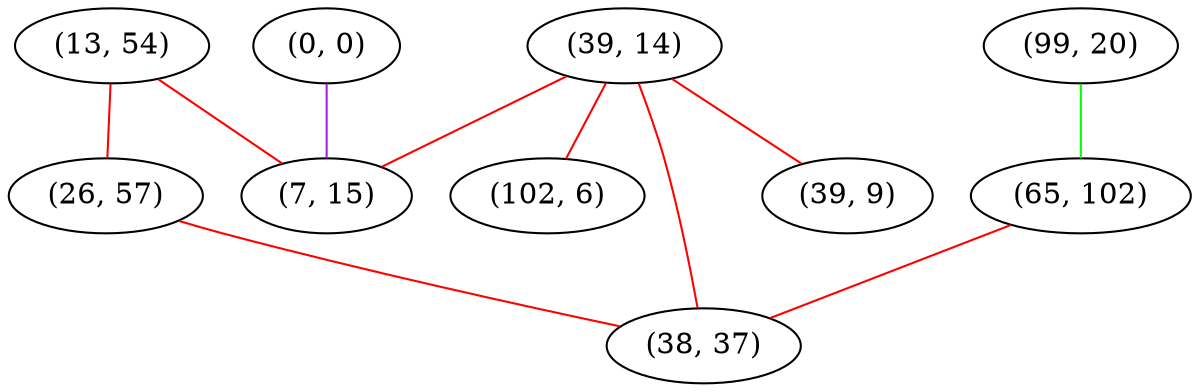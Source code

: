 graph "" {
"(13, 54)";
"(39, 14)";
"(0, 0)";
"(7, 15)";
"(102, 6)";
"(99, 20)";
"(65, 102)";
"(26, 57)";
"(38, 37)";
"(39, 9)";
"(13, 54)" -- "(7, 15)"  [color=red, key=0, weight=1];
"(13, 54)" -- "(26, 57)"  [color=red, key=0, weight=1];
"(39, 14)" -- "(102, 6)"  [color=red, key=0, weight=1];
"(39, 14)" -- "(7, 15)"  [color=red, key=0, weight=1];
"(39, 14)" -- "(38, 37)"  [color=red, key=0, weight=1];
"(39, 14)" -- "(39, 9)"  [color=red, key=0, weight=1];
"(0, 0)" -- "(7, 15)"  [color=purple, key=0, weight=4];
"(99, 20)" -- "(65, 102)"  [color=green, key=0, weight=2];
"(65, 102)" -- "(38, 37)"  [color=red, key=0, weight=1];
"(26, 57)" -- "(38, 37)"  [color=red, key=0, weight=1];
}
